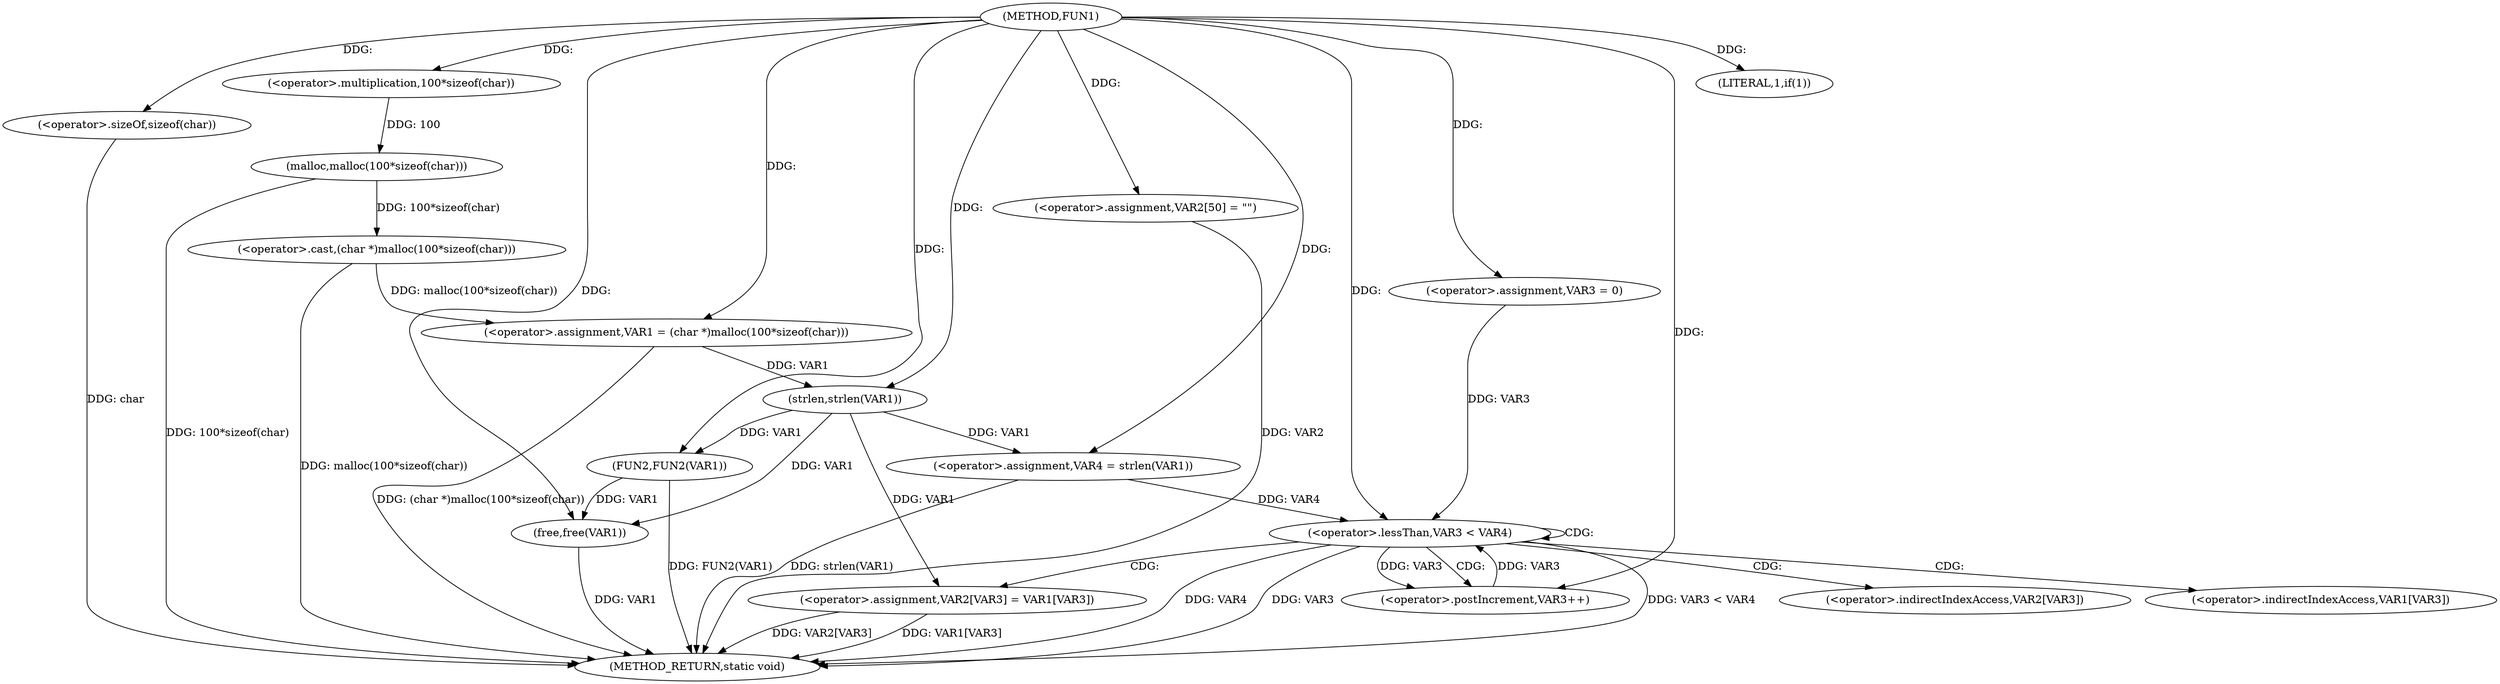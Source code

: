 digraph FUN1 {  
"1000100" [label = "(METHOD,FUN1)" ]
"1000147" [label = "(METHOD_RETURN,static void)" ]
"1000103" [label = "(<operator>.assignment,VAR1 = (char *)malloc(100*sizeof(char)))" ]
"1000105" [label = "(<operator>.cast,(char *)malloc(100*sizeof(char)))" ]
"1000107" [label = "(malloc,malloc(100*sizeof(char)))" ]
"1000108" [label = "(<operator>.multiplication,100*sizeof(char))" ]
"1000110" [label = "(<operator>.sizeOf,sizeof(char))" ]
"1000113" [label = "(LITERAL,1,if(1))" ]
"1000117" [label = "(<operator>.assignment,VAR2[50] = \"\")" ]
"1000122" [label = "(<operator>.assignment,VAR4 = strlen(VAR1))" ]
"1000124" [label = "(strlen,strlen(VAR1))" ]
"1000127" [label = "(<operator>.assignment,VAR3 = 0)" ]
"1000130" [label = "(<operator>.lessThan,VAR3 < VAR4)" ]
"1000133" [label = "(<operator>.postIncrement,VAR3++)" ]
"1000136" [label = "(<operator>.assignment,VAR2[VAR3] = VAR1[VAR3])" ]
"1000143" [label = "(FUN2,FUN2(VAR1))" ]
"1000145" [label = "(free,free(VAR1))" ]
"1000137" [label = "(<operator>.indirectIndexAccess,VAR2[VAR3])" ]
"1000140" [label = "(<operator>.indirectIndexAccess,VAR1[VAR3])" ]
  "1000130" -> "1000147"  [ label = "DDG: VAR3 < VAR4"] 
  "1000107" -> "1000147"  [ label = "DDG: 100*sizeof(char)"] 
  "1000105" -> "1000147"  [ label = "DDG: malloc(100*sizeof(char))"] 
  "1000103" -> "1000147"  [ label = "DDG: (char *)malloc(100*sizeof(char))"] 
  "1000130" -> "1000147"  [ label = "DDG: VAR4"] 
  "1000136" -> "1000147"  [ label = "DDG: VAR1[VAR3]"] 
  "1000117" -> "1000147"  [ label = "DDG: VAR2"] 
  "1000145" -> "1000147"  [ label = "DDG: VAR1"] 
  "1000110" -> "1000147"  [ label = "DDG: char"] 
  "1000136" -> "1000147"  [ label = "DDG: VAR2[VAR3]"] 
  "1000143" -> "1000147"  [ label = "DDG: FUN2(VAR1)"] 
  "1000130" -> "1000147"  [ label = "DDG: VAR3"] 
  "1000122" -> "1000147"  [ label = "DDG: strlen(VAR1)"] 
  "1000105" -> "1000103"  [ label = "DDG: malloc(100*sizeof(char))"] 
  "1000100" -> "1000103"  [ label = "DDG: "] 
  "1000107" -> "1000105"  [ label = "DDG: 100*sizeof(char)"] 
  "1000108" -> "1000107"  [ label = "DDG: 100"] 
  "1000100" -> "1000108"  [ label = "DDG: "] 
  "1000100" -> "1000110"  [ label = "DDG: "] 
  "1000100" -> "1000113"  [ label = "DDG: "] 
  "1000100" -> "1000117"  [ label = "DDG: "] 
  "1000124" -> "1000122"  [ label = "DDG: VAR1"] 
  "1000100" -> "1000122"  [ label = "DDG: "] 
  "1000103" -> "1000124"  [ label = "DDG: VAR1"] 
  "1000100" -> "1000124"  [ label = "DDG: "] 
  "1000100" -> "1000127"  [ label = "DDG: "] 
  "1000133" -> "1000130"  [ label = "DDG: VAR3"] 
  "1000127" -> "1000130"  [ label = "DDG: VAR3"] 
  "1000100" -> "1000130"  [ label = "DDG: "] 
  "1000122" -> "1000130"  [ label = "DDG: VAR4"] 
  "1000130" -> "1000133"  [ label = "DDG: VAR3"] 
  "1000100" -> "1000133"  [ label = "DDG: "] 
  "1000124" -> "1000136"  [ label = "DDG: VAR1"] 
  "1000124" -> "1000143"  [ label = "DDG: VAR1"] 
  "1000100" -> "1000143"  [ label = "DDG: "] 
  "1000143" -> "1000145"  [ label = "DDG: VAR1"] 
  "1000100" -> "1000145"  [ label = "DDG: "] 
  "1000124" -> "1000145"  [ label = "DDG: VAR1"] 
  "1000130" -> "1000137"  [ label = "CDG: "] 
  "1000130" -> "1000130"  [ label = "CDG: "] 
  "1000130" -> "1000133"  [ label = "CDG: "] 
  "1000130" -> "1000136"  [ label = "CDG: "] 
  "1000130" -> "1000140"  [ label = "CDG: "] 
}
